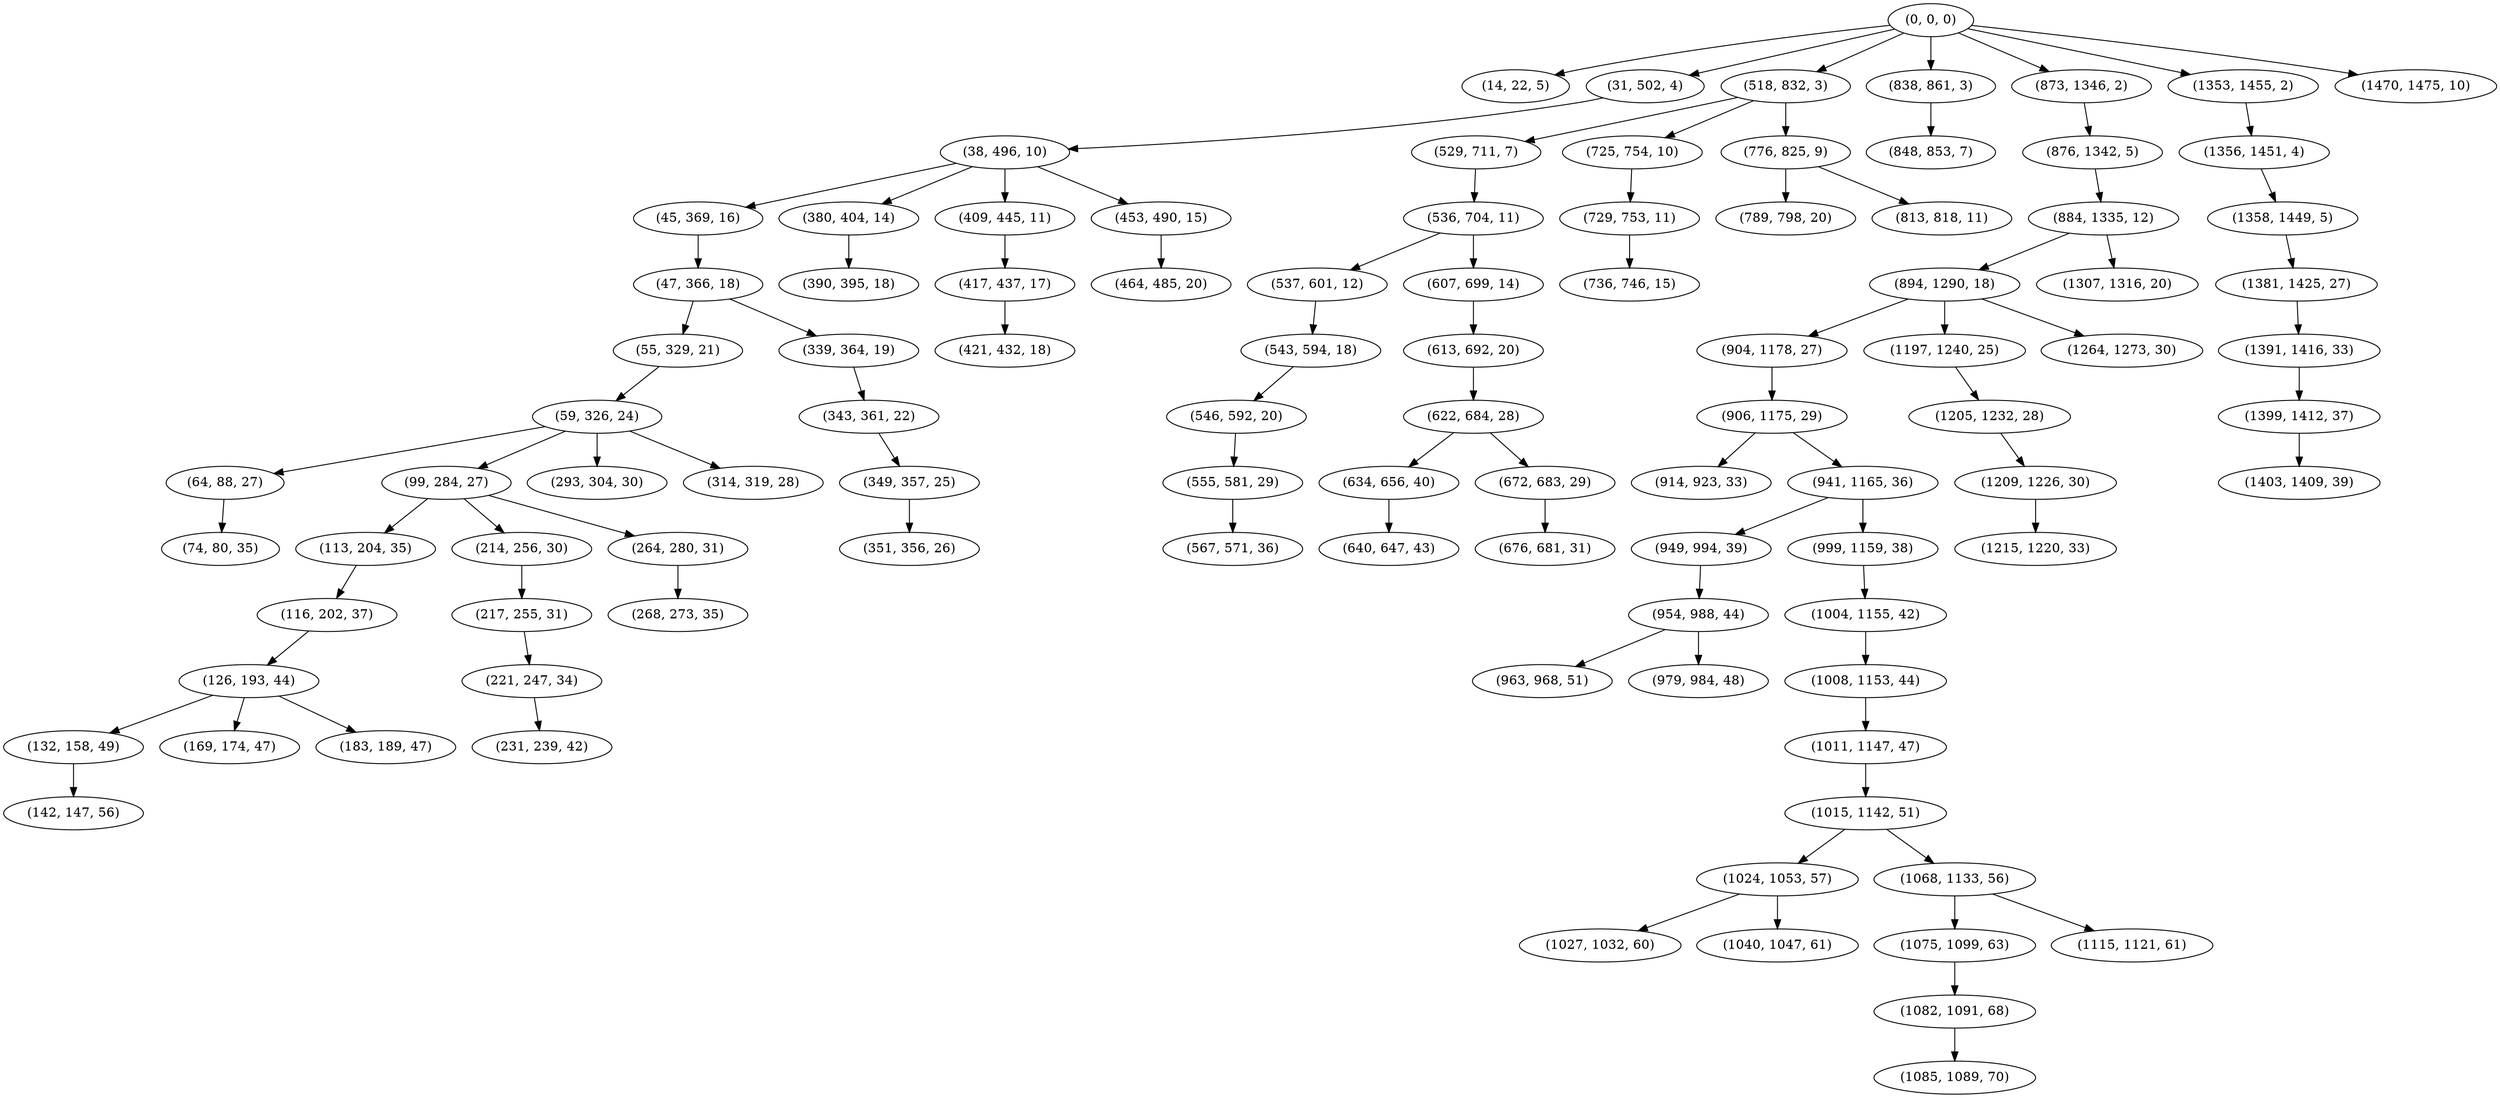 digraph tree {
    "(0, 0, 0)";
    "(14, 22, 5)";
    "(31, 502, 4)";
    "(38, 496, 10)";
    "(45, 369, 16)";
    "(47, 366, 18)";
    "(55, 329, 21)";
    "(59, 326, 24)";
    "(64, 88, 27)";
    "(74, 80, 35)";
    "(99, 284, 27)";
    "(113, 204, 35)";
    "(116, 202, 37)";
    "(126, 193, 44)";
    "(132, 158, 49)";
    "(142, 147, 56)";
    "(169, 174, 47)";
    "(183, 189, 47)";
    "(214, 256, 30)";
    "(217, 255, 31)";
    "(221, 247, 34)";
    "(231, 239, 42)";
    "(264, 280, 31)";
    "(268, 273, 35)";
    "(293, 304, 30)";
    "(314, 319, 28)";
    "(339, 364, 19)";
    "(343, 361, 22)";
    "(349, 357, 25)";
    "(351, 356, 26)";
    "(380, 404, 14)";
    "(390, 395, 18)";
    "(409, 445, 11)";
    "(417, 437, 17)";
    "(421, 432, 18)";
    "(453, 490, 15)";
    "(464, 485, 20)";
    "(518, 832, 3)";
    "(529, 711, 7)";
    "(536, 704, 11)";
    "(537, 601, 12)";
    "(543, 594, 18)";
    "(546, 592, 20)";
    "(555, 581, 29)";
    "(567, 571, 36)";
    "(607, 699, 14)";
    "(613, 692, 20)";
    "(622, 684, 28)";
    "(634, 656, 40)";
    "(640, 647, 43)";
    "(672, 683, 29)";
    "(676, 681, 31)";
    "(725, 754, 10)";
    "(729, 753, 11)";
    "(736, 746, 15)";
    "(776, 825, 9)";
    "(789, 798, 20)";
    "(813, 818, 11)";
    "(838, 861, 3)";
    "(848, 853, 7)";
    "(873, 1346, 2)";
    "(876, 1342, 5)";
    "(884, 1335, 12)";
    "(894, 1290, 18)";
    "(904, 1178, 27)";
    "(906, 1175, 29)";
    "(914, 923, 33)";
    "(941, 1165, 36)";
    "(949, 994, 39)";
    "(954, 988, 44)";
    "(963, 968, 51)";
    "(979, 984, 48)";
    "(999, 1159, 38)";
    "(1004, 1155, 42)";
    "(1008, 1153, 44)";
    "(1011, 1147, 47)";
    "(1015, 1142, 51)";
    "(1024, 1053, 57)";
    "(1027, 1032, 60)";
    "(1040, 1047, 61)";
    "(1068, 1133, 56)";
    "(1075, 1099, 63)";
    "(1082, 1091, 68)";
    "(1085, 1089, 70)";
    "(1115, 1121, 61)";
    "(1197, 1240, 25)";
    "(1205, 1232, 28)";
    "(1209, 1226, 30)";
    "(1215, 1220, 33)";
    "(1264, 1273, 30)";
    "(1307, 1316, 20)";
    "(1353, 1455, 2)";
    "(1356, 1451, 4)";
    "(1358, 1449, 5)";
    "(1381, 1425, 27)";
    "(1391, 1416, 33)";
    "(1399, 1412, 37)";
    "(1403, 1409, 39)";
    "(1470, 1475, 10)";
    "(0, 0, 0)" -> "(14, 22, 5)";
    "(0, 0, 0)" -> "(31, 502, 4)";
    "(0, 0, 0)" -> "(518, 832, 3)";
    "(0, 0, 0)" -> "(838, 861, 3)";
    "(0, 0, 0)" -> "(873, 1346, 2)";
    "(0, 0, 0)" -> "(1353, 1455, 2)";
    "(0, 0, 0)" -> "(1470, 1475, 10)";
    "(31, 502, 4)" -> "(38, 496, 10)";
    "(38, 496, 10)" -> "(45, 369, 16)";
    "(38, 496, 10)" -> "(380, 404, 14)";
    "(38, 496, 10)" -> "(409, 445, 11)";
    "(38, 496, 10)" -> "(453, 490, 15)";
    "(45, 369, 16)" -> "(47, 366, 18)";
    "(47, 366, 18)" -> "(55, 329, 21)";
    "(47, 366, 18)" -> "(339, 364, 19)";
    "(55, 329, 21)" -> "(59, 326, 24)";
    "(59, 326, 24)" -> "(64, 88, 27)";
    "(59, 326, 24)" -> "(99, 284, 27)";
    "(59, 326, 24)" -> "(293, 304, 30)";
    "(59, 326, 24)" -> "(314, 319, 28)";
    "(64, 88, 27)" -> "(74, 80, 35)";
    "(99, 284, 27)" -> "(113, 204, 35)";
    "(99, 284, 27)" -> "(214, 256, 30)";
    "(99, 284, 27)" -> "(264, 280, 31)";
    "(113, 204, 35)" -> "(116, 202, 37)";
    "(116, 202, 37)" -> "(126, 193, 44)";
    "(126, 193, 44)" -> "(132, 158, 49)";
    "(126, 193, 44)" -> "(169, 174, 47)";
    "(126, 193, 44)" -> "(183, 189, 47)";
    "(132, 158, 49)" -> "(142, 147, 56)";
    "(214, 256, 30)" -> "(217, 255, 31)";
    "(217, 255, 31)" -> "(221, 247, 34)";
    "(221, 247, 34)" -> "(231, 239, 42)";
    "(264, 280, 31)" -> "(268, 273, 35)";
    "(339, 364, 19)" -> "(343, 361, 22)";
    "(343, 361, 22)" -> "(349, 357, 25)";
    "(349, 357, 25)" -> "(351, 356, 26)";
    "(380, 404, 14)" -> "(390, 395, 18)";
    "(409, 445, 11)" -> "(417, 437, 17)";
    "(417, 437, 17)" -> "(421, 432, 18)";
    "(453, 490, 15)" -> "(464, 485, 20)";
    "(518, 832, 3)" -> "(529, 711, 7)";
    "(518, 832, 3)" -> "(725, 754, 10)";
    "(518, 832, 3)" -> "(776, 825, 9)";
    "(529, 711, 7)" -> "(536, 704, 11)";
    "(536, 704, 11)" -> "(537, 601, 12)";
    "(536, 704, 11)" -> "(607, 699, 14)";
    "(537, 601, 12)" -> "(543, 594, 18)";
    "(543, 594, 18)" -> "(546, 592, 20)";
    "(546, 592, 20)" -> "(555, 581, 29)";
    "(555, 581, 29)" -> "(567, 571, 36)";
    "(607, 699, 14)" -> "(613, 692, 20)";
    "(613, 692, 20)" -> "(622, 684, 28)";
    "(622, 684, 28)" -> "(634, 656, 40)";
    "(622, 684, 28)" -> "(672, 683, 29)";
    "(634, 656, 40)" -> "(640, 647, 43)";
    "(672, 683, 29)" -> "(676, 681, 31)";
    "(725, 754, 10)" -> "(729, 753, 11)";
    "(729, 753, 11)" -> "(736, 746, 15)";
    "(776, 825, 9)" -> "(789, 798, 20)";
    "(776, 825, 9)" -> "(813, 818, 11)";
    "(838, 861, 3)" -> "(848, 853, 7)";
    "(873, 1346, 2)" -> "(876, 1342, 5)";
    "(876, 1342, 5)" -> "(884, 1335, 12)";
    "(884, 1335, 12)" -> "(894, 1290, 18)";
    "(884, 1335, 12)" -> "(1307, 1316, 20)";
    "(894, 1290, 18)" -> "(904, 1178, 27)";
    "(894, 1290, 18)" -> "(1197, 1240, 25)";
    "(894, 1290, 18)" -> "(1264, 1273, 30)";
    "(904, 1178, 27)" -> "(906, 1175, 29)";
    "(906, 1175, 29)" -> "(914, 923, 33)";
    "(906, 1175, 29)" -> "(941, 1165, 36)";
    "(941, 1165, 36)" -> "(949, 994, 39)";
    "(941, 1165, 36)" -> "(999, 1159, 38)";
    "(949, 994, 39)" -> "(954, 988, 44)";
    "(954, 988, 44)" -> "(963, 968, 51)";
    "(954, 988, 44)" -> "(979, 984, 48)";
    "(999, 1159, 38)" -> "(1004, 1155, 42)";
    "(1004, 1155, 42)" -> "(1008, 1153, 44)";
    "(1008, 1153, 44)" -> "(1011, 1147, 47)";
    "(1011, 1147, 47)" -> "(1015, 1142, 51)";
    "(1015, 1142, 51)" -> "(1024, 1053, 57)";
    "(1015, 1142, 51)" -> "(1068, 1133, 56)";
    "(1024, 1053, 57)" -> "(1027, 1032, 60)";
    "(1024, 1053, 57)" -> "(1040, 1047, 61)";
    "(1068, 1133, 56)" -> "(1075, 1099, 63)";
    "(1068, 1133, 56)" -> "(1115, 1121, 61)";
    "(1075, 1099, 63)" -> "(1082, 1091, 68)";
    "(1082, 1091, 68)" -> "(1085, 1089, 70)";
    "(1197, 1240, 25)" -> "(1205, 1232, 28)";
    "(1205, 1232, 28)" -> "(1209, 1226, 30)";
    "(1209, 1226, 30)" -> "(1215, 1220, 33)";
    "(1353, 1455, 2)" -> "(1356, 1451, 4)";
    "(1356, 1451, 4)" -> "(1358, 1449, 5)";
    "(1358, 1449, 5)" -> "(1381, 1425, 27)";
    "(1381, 1425, 27)" -> "(1391, 1416, 33)";
    "(1391, 1416, 33)" -> "(1399, 1412, 37)";
    "(1399, 1412, 37)" -> "(1403, 1409, 39)";
}
